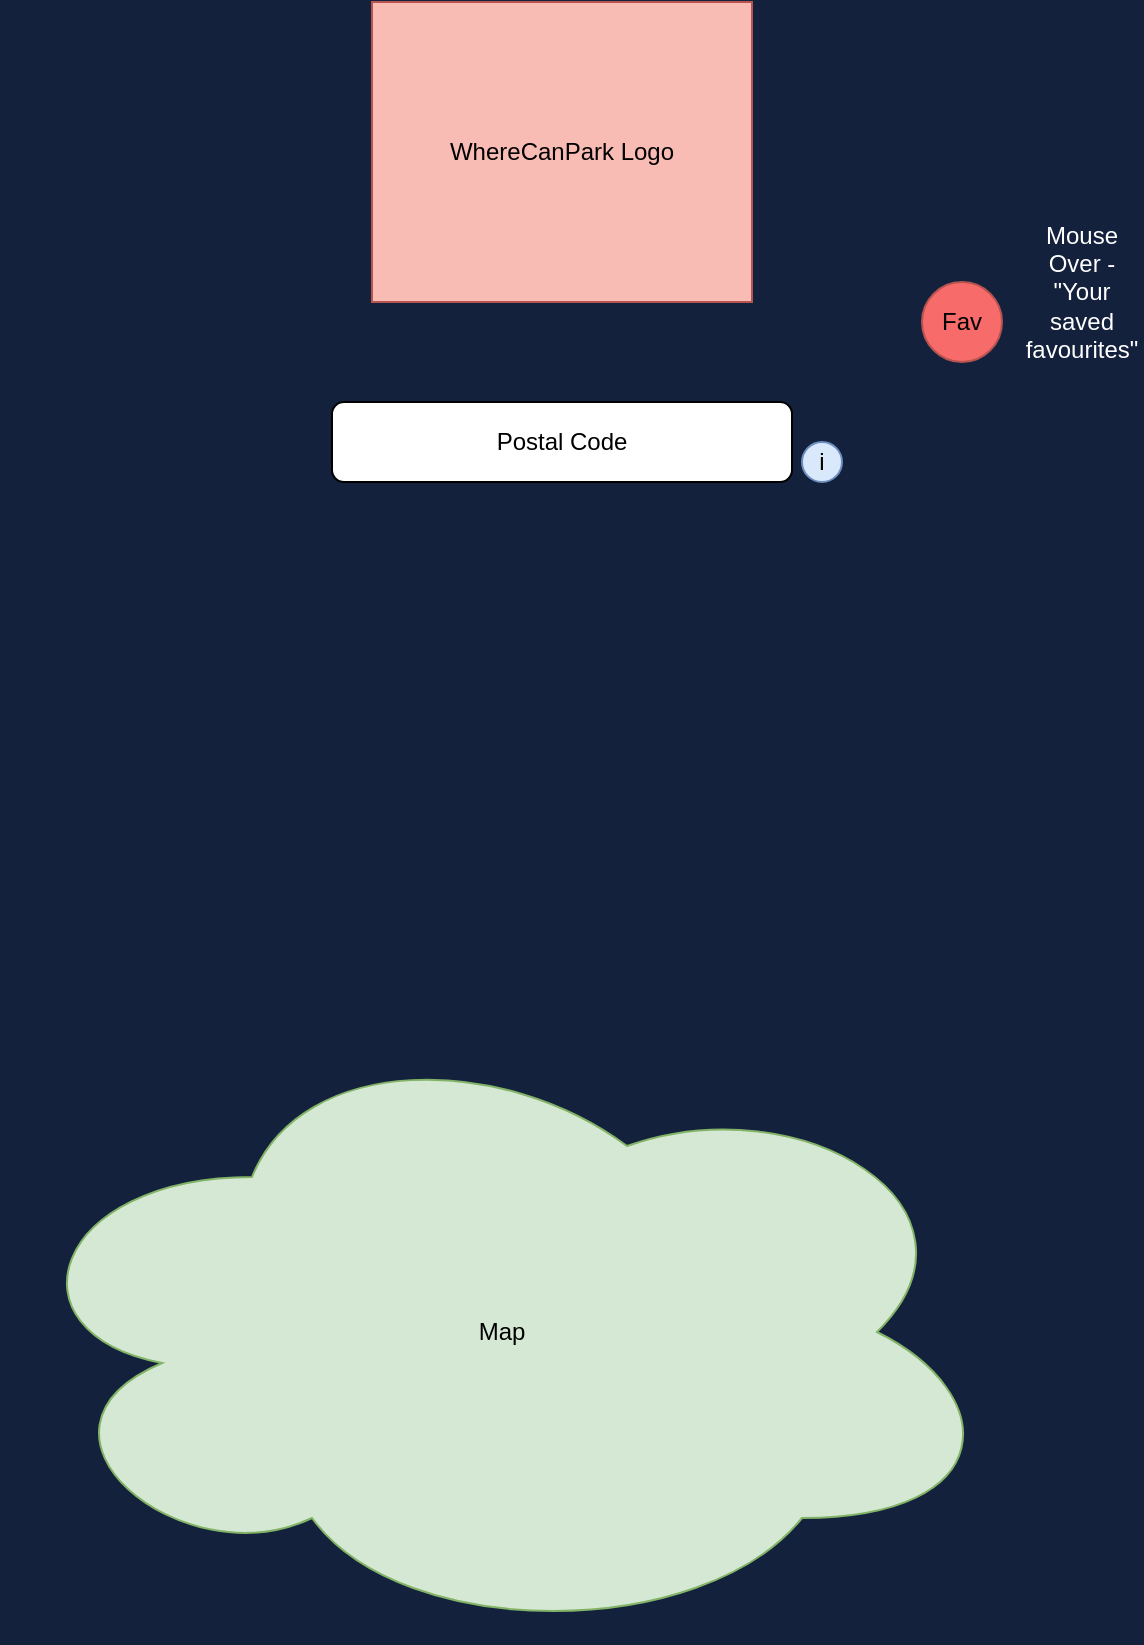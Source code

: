 <mxfile version="16.4.11" type="github" pages="2">
  <diagram id="23g47a9EaEvK0tUbJpkt" name="Main">
    <mxGraphModel dx="2062" dy="1122" grid="1" gridSize="10" guides="1" tooltips="1" connect="1" arrows="1" fold="1" page="1" pageScale="1" pageWidth="850" pageHeight="1100" background="#14213D" math="0" shadow="0">
      <root>
        <mxCell id="0" />
        <mxCell id="1" parent="0" />
        <mxCell id="u7ouZlN-CKTeuyxDNOdF-1" value="Postal Code" style="rounded=1;whiteSpace=wrap;html=1;" parent="1" vertex="1">
          <mxGeometry x="325" y="250" width="230" height="40" as="geometry" />
        </mxCell>
        <mxCell id="u7ouZlN-CKTeuyxDNOdF-6" value="WhereCanPark Logo" style="rounded=0;whiteSpace=wrap;html=1;fillColor=#F8BCB5;strokeColor=#b85450;" parent="1" vertex="1">
          <mxGeometry x="345" y="50" width="190" height="150" as="geometry" />
        </mxCell>
        <mxCell id="u7ouZlN-CKTeuyxDNOdF-7" value="Map" style="ellipse;shape=cloud;whiteSpace=wrap;html=1;fillColor=#d5e8d4;strokeColor=#82b366;" parent="1" vertex="1">
          <mxGeometry x="160" y="560" width="500" height="310" as="geometry" />
        </mxCell>
        <mxCell id="u7ouZlN-CKTeuyxDNOdF-8" value="Fav" style="ellipse;whiteSpace=wrap;html=1;fillColor=#F86B6B;strokeColor=#b85450;" parent="1" vertex="1">
          <mxGeometry x="620" y="190" width="40" height="40" as="geometry" />
        </mxCell>
        <mxCell id="u7ouZlN-CKTeuyxDNOdF-9" value="Mouse Over - &quot;Your saved favourites&quot;" style="text;html=1;strokeColor=none;fillColor=none;align=center;verticalAlign=middle;whiteSpace=wrap;rounded=0;fontColor=#FFFFFF;" parent="1" vertex="1">
          <mxGeometry x="670" y="170" width="60" height="50" as="geometry" />
        </mxCell>
        <mxCell id="u7ouZlN-CKTeuyxDNOdF-11" value="i" style="ellipse;whiteSpace=wrap;html=1;fillColor=#dae8fc;strokeColor=#6c8ebf;" parent="1" vertex="1">
          <mxGeometry x="560" y="270" width="20" height="20" as="geometry" />
        </mxCell>
      </root>
    </mxGraphModel>
  </diagram>
  <diagram id="6ObayH8LxxK3YYAO3bTs" name="Favourites">
    <mxGraphModel dx="2062" dy="1122" grid="1" gridSize="10" guides="1" tooltips="1" connect="1" arrows="1" fold="1" page="1" pageScale="1" pageWidth="850" pageHeight="1100" math="0" shadow="0">
      <root>
        <mxCell id="L2pB36DwLTajfiIPt22F-0" />
        <mxCell id="L2pB36DwLTajfiIPt22F-1" parent="L2pB36DwLTajfiIPt22F-0" />
        <mxCell id="3sLBTO2HNdFKD5e_auxT-0" value="Name&lt;span style=&quot;white-space: pre&quot;&gt; &lt;span style=&quot;white-space: pre&quot;&gt; &lt;span style=&quot;white-space: pre&quot;&gt; &lt;/span&gt;&lt;span style=&quot;white-space: pre&quot;&gt; &lt;/span&gt;&lt;/span&gt;&lt;span style=&quot;white-space: pre&quot;&gt; &lt;/span&gt;&lt;/span&gt;Color Icon&lt;span style=&quot;white-space: pre&quot;&gt; &lt;span style=&quot;white-space: pre&quot;&gt; &lt;span style=&quot;white-space: pre&quot;&gt; &lt;/span&gt;&lt;/span&gt;&lt;span style=&quot;white-space: pre&quot;&gt; &lt;/span&gt;&lt;/span&gt;Avail Lots" style="rounded=1;whiteSpace=wrap;html=1;" vertex="1" parent="L2pB36DwLTajfiIPt22F-1">
          <mxGeometry x="180" y="120" width="460" height="30" as="geometry" />
        </mxCell>
        <mxCell id="3sLBTO2HNdFKD5e_auxT-1" value="Favourites" style="text;html=1;strokeColor=none;fillColor=none;align=center;verticalAlign=middle;whiteSpace=wrap;rounded=0;" vertex="1" parent="L2pB36DwLTajfiIPt22F-1">
          <mxGeometry x="290" y="40" width="230" height="40" as="geometry" />
        </mxCell>
        <mxCell id="3sLBTO2HNdFKD5e_auxT-2" value="Del" style="ellipse;whiteSpace=wrap;html=1;" vertex="1" parent="L2pB36DwLTajfiIPt22F-1">
          <mxGeometry x="650" y="115" width="40" height="35" as="geometry" />
        </mxCell>
        <mxCell id="3sLBTO2HNdFKD5e_auxT-3" value="(List of 10)" style="text;html=1;strokeColor=none;fillColor=none;align=center;verticalAlign=middle;whiteSpace=wrap;rounded=0;" vertex="1" parent="L2pB36DwLTajfiIPt22F-1">
          <mxGeometry x="450" y="45" width="60" height="30" as="geometry" />
        </mxCell>
      </root>
    </mxGraphModel>
  </diagram>
</mxfile>
